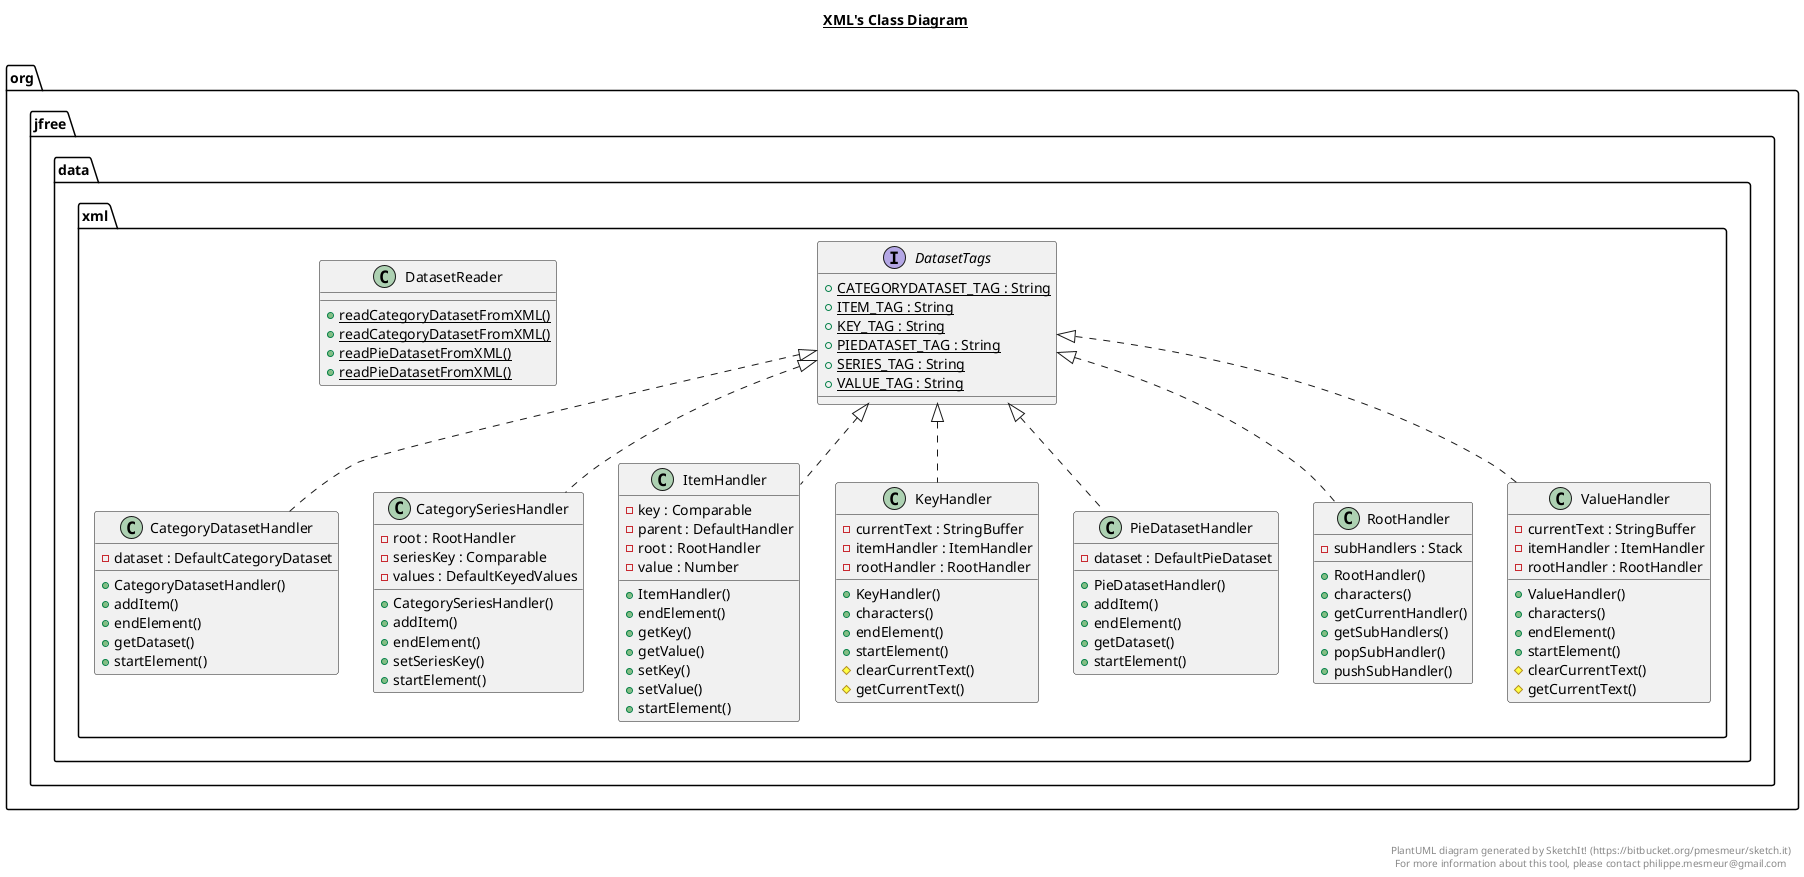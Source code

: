 @startuml

title __XML's Class Diagram__\n

  namespace org.jfree.data {
    namespace xml {
      class org.jfree.data.xml.CategoryDatasetHandler {
          - dataset : DefaultCategoryDataset
          + CategoryDatasetHandler()
          + addItem()
          + endElement()
          + getDataset()
          + startElement()
      }
    }
  }
  

  namespace org.jfree.data {
    namespace xml {
      class org.jfree.data.xml.CategorySeriesHandler {
          - root : RootHandler
          - seriesKey : Comparable
          - values : DefaultKeyedValues
          + CategorySeriesHandler()
          + addItem()
          + endElement()
          + setSeriesKey()
          + startElement()
      }
    }
  }
  

  namespace org.jfree.data {
    namespace xml {
      class org.jfree.data.xml.DatasetReader {
          {static} + readCategoryDatasetFromXML()
          {static} + readCategoryDatasetFromXML()
          {static} + readPieDatasetFromXML()
          {static} + readPieDatasetFromXML()
      }
    }
  }
  

  namespace org.jfree.data {
    namespace xml {
      interface org.jfree.data.xml.DatasetTags {
          {static} + CATEGORYDATASET_TAG : String
          {static} + ITEM_TAG : String
          {static} + KEY_TAG : String
          {static} + PIEDATASET_TAG : String
          {static} + SERIES_TAG : String
          {static} + VALUE_TAG : String
      }
    }
  }
  

  namespace org.jfree.data {
    namespace xml {
      class org.jfree.data.xml.ItemHandler {
          - key : Comparable
          - parent : DefaultHandler
          - root : RootHandler
          - value : Number
          + ItemHandler()
          + endElement()
          + getKey()
          + getValue()
          + setKey()
          + setValue()
          + startElement()
      }
    }
  }
  

  namespace org.jfree.data {
    namespace xml {
      class org.jfree.data.xml.KeyHandler {
          - currentText : StringBuffer
          - itemHandler : ItemHandler
          - rootHandler : RootHandler
          + KeyHandler()
          + characters()
          + endElement()
          + startElement()
          # clearCurrentText()
          # getCurrentText()
      }
    }
  }
  

  namespace org.jfree.data {
    namespace xml {
      class org.jfree.data.xml.PieDatasetHandler {
          - dataset : DefaultPieDataset
          + PieDatasetHandler()
          + addItem()
          + endElement()
          + getDataset()
          + startElement()
      }
    }
  }
  

  namespace org.jfree.data {
    namespace xml {
      class org.jfree.data.xml.RootHandler {
          - subHandlers : Stack
          + RootHandler()
          + characters()
          + getCurrentHandler()
          + getSubHandlers()
          + popSubHandler()
          + pushSubHandler()
      }
    }
  }
  

  namespace org.jfree.data {
    namespace xml {
      class org.jfree.data.xml.ValueHandler {
          - currentText : StringBuffer
          - itemHandler : ItemHandler
          - rootHandler : RootHandler
          + ValueHandler()
          + characters()
          + endElement()
          + startElement()
          # clearCurrentText()
          # getCurrentText()
      }
    }
  }
  

  org.jfree.data.xml.CategoryDatasetHandler .up.|> DatasetTags
  org.jfree.data.xml.CategorySeriesHandler .up.|> DatasetTags
  org.jfree.data.xml.ItemHandler .up.|> DatasetTags
  org.jfree.data.xml.KeyHandler .up.|> DatasetTags
  org.jfree.data.xml.PieDatasetHandler .up.|> DatasetTags
  org.jfree.data.xml.RootHandler .up.|> DatasetTags
  org.jfree.data.xml.ValueHandler .up.|> DatasetTags


right footer


PlantUML diagram generated by SketchIt! (https://bitbucket.org/pmesmeur/sketch.it)
For more information about this tool, please contact philippe.mesmeur@gmail.com
endfooter

@enduml
